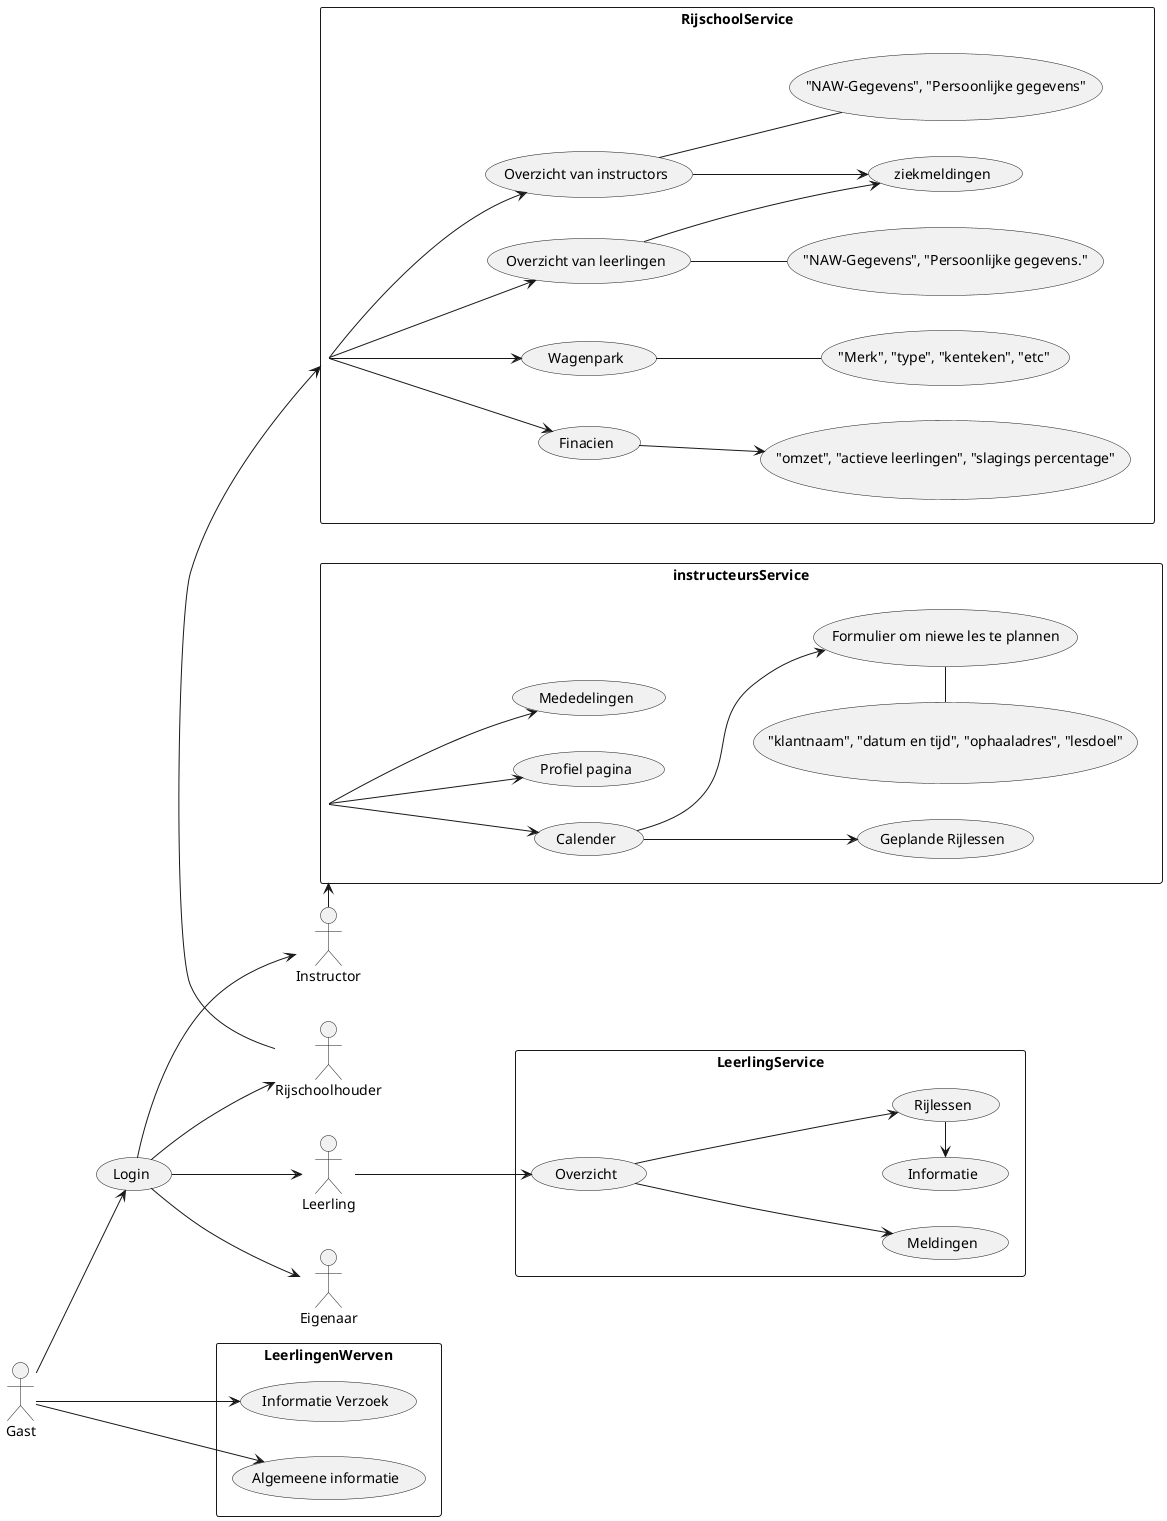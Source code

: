 @startuml
'https://plantuml.com/use-case-diagram
left to right direction

actor Gast
actor Leerling
actor Instructor
actor Rijschoolhouder
actor Eigenaar

Gast --> (Login)

(Login) --> Leerling
(Login) --> Rijschoolhouder
(Login) --> Instructor
(Login) --> Eigenaar

rectangle LeerlingenWerven {
    (Gast) ---> (Informatie Verzoek)
    (Gast) ---> (Algemeene informatie)
}

rectangle LeerlingService {
    Leerling --> (Overzicht)
    (Overzicht) --> (Rijlessen)
    (Overzicht) --> (Meldingen)
    (Rijlessen) -left-> (Informatie)
}

rectangle instructeursService {
    instructeursService --> (Mededelingen)
    instructeursService --> (Profiel pagina)
    instructeursService --> (Calender)
    (Calender) --> (Geplande Rijlessen)
    (Calender) --> (Formulier om niewe les te plannen)
    (Formulier om niewe les te plannen) -left- ("klantnaam", "datum en tijd", "ophaaladres", "lesdoel")
}

rectangle RijschoolService {
    RijschoolService --> (Overzicht van instructors)
    (Overzicht van instructors) --> (ziekmeldingen)
    (Overzicht van instructors) -- ("NAW-Gegevens", "Persoonlijke gegevens")
    RijschoolService --> (Overzicht van leerlingen)
    (Overzicht van leerlingen) --> (ziekmeldingen)
    (Overzicht van leerlingen) -- ("NAW-Gegevens", "Persoonlijke gegevens.")

    RijschoolService --> (Wagenpark)
    (Wagenpark) -- ("Merk", "type", "kenteken", "etc")

    RijschoolService --> (Finacien)
    (Finacien) --> ("omzet", "actieve leerlingen", "slagings percentage")

}

Instructor -> instructeursService
Rijschoolhouder -> RijschoolService

@enduml
